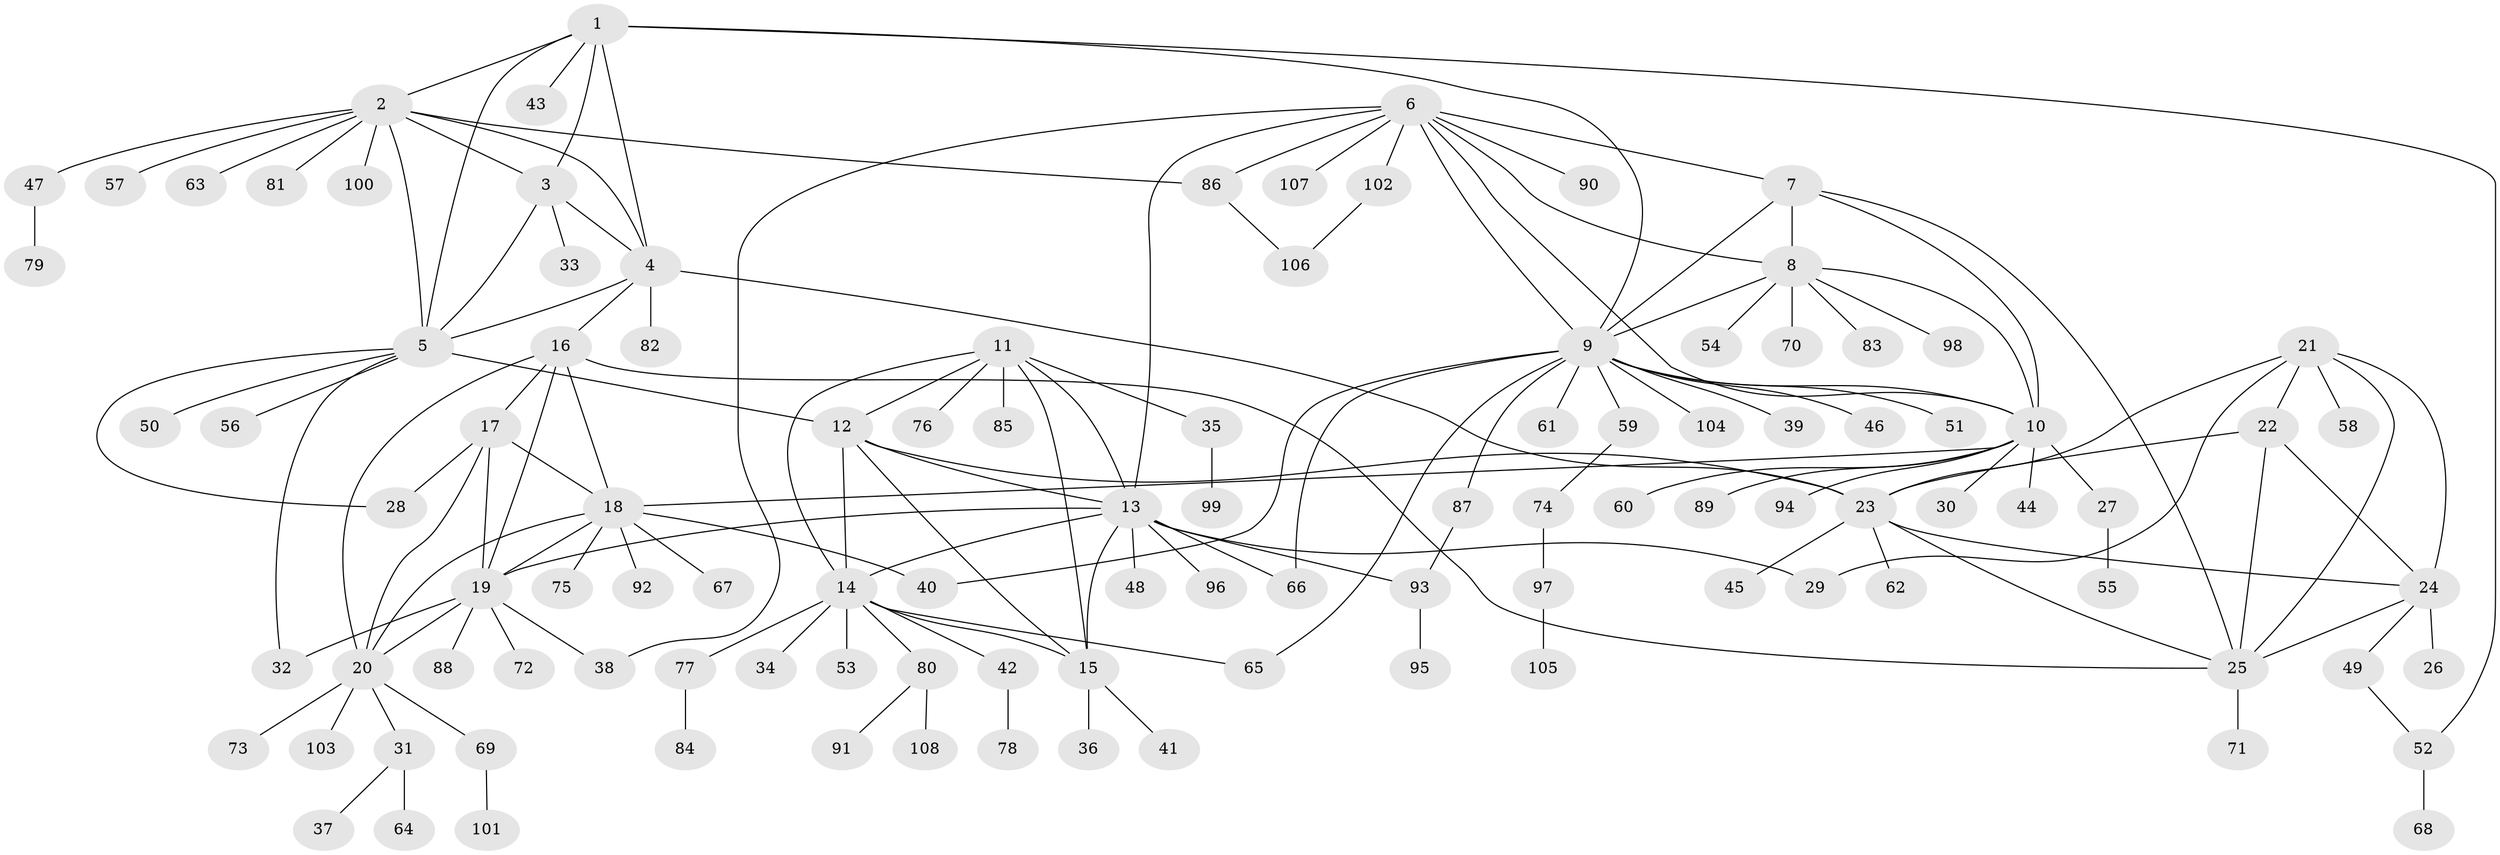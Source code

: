 // Generated by graph-tools (version 1.1) at 2025/54/03/09/25 04:54:36]
// undirected, 108 vertices, 154 edges
graph export_dot {
graph [start="1"]
  node [color=gray90,style=filled];
  1;
  2;
  3;
  4;
  5;
  6;
  7;
  8;
  9;
  10;
  11;
  12;
  13;
  14;
  15;
  16;
  17;
  18;
  19;
  20;
  21;
  22;
  23;
  24;
  25;
  26;
  27;
  28;
  29;
  30;
  31;
  32;
  33;
  34;
  35;
  36;
  37;
  38;
  39;
  40;
  41;
  42;
  43;
  44;
  45;
  46;
  47;
  48;
  49;
  50;
  51;
  52;
  53;
  54;
  55;
  56;
  57;
  58;
  59;
  60;
  61;
  62;
  63;
  64;
  65;
  66;
  67;
  68;
  69;
  70;
  71;
  72;
  73;
  74;
  75;
  76;
  77;
  78;
  79;
  80;
  81;
  82;
  83;
  84;
  85;
  86;
  87;
  88;
  89;
  90;
  91;
  92;
  93;
  94;
  95;
  96;
  97;
  98;
  99;
  100;
  101;
  102;
  103;
  104;
  105;
  106;
  107;
  108;
  1 -- 2;
  1 -- 3;
  1 -- 4;
  1 -- 5;
  1 -- 9;
  1 -- 43;
  1 -- 52;
  2 -- 3;
  2 -- 4;
  2 -- 5;
  2 -- 47;
  2 -- 57;
  2 -- 63;
  2 -- 81;
  2 -- 86;
  2 -- 100;
  3 -- 4;
  3 -- 5;
  3 -- 33;
  4 -- 5;
  4 -- 16;
  4 -- 23;
  4 -- 82;
  5 -- 12;
  5 -- 28;
  5 -- 32;
  5 -- 50;
  5 -- 56;
  6 -- 7;
  6 -- 8;
  6 -- 9;
  6 -- 10;
  6 -- 13;
  6 -- 38;
  6 -- 86;
  6 -- 90;
  6 -- 102;
  6 -- 107;
  7 -- 8;
  7 -- 9;
  7 -- 10;
  7 -- 25;
  8 -- 9;
  8 -- 10;
  8 -- 54;
  8 -- 70;
  8 -- 83;
  8 -- 98;
  9 -- 10;
  9 -- 39;
  9 -- 40;
  9 -- 46;
  9 -- 51;
  9 -- 59;
  9 -- 61;
  9 -- 65;
  9 -- 66;
  9 -- 87;
  9 -- 104;
  10 -- 18;
  10 -- 27;
  10 -- 30;
  10 -- 44;
  10 -- 60;
  10 -- 89;
  10 -- 94;
  11 -- 12;
  11 -- 13;
  11 -- 14;
  11 -- 15;
  11 -- 35;
  11 -- 76;
  11 -- 85;
  12 -- 13;
  12 -- 14;
  12 -- 15;
  12 -- 23;
  13 -- 14;
  13 -- 15;
  13 -- 19;
  13 -- 29;
  13 -- 48;
  13 -- 66;
  13 -- 93;
  13 -- 96;
  14 -- 15;
  14 -- 34;
  14 -- 42;
  14 -- 53;
  14 -- 65;
  14 -- 77;
  14 -- 80;
  15 -- 36;
  15 -- 41;
  16 -- 17;
  16 -- 18;
  16 -- 19;
  16 -- 20;
  16 -- 25;
  17 -- 18;
  17 -- 19;
  17 -- 20;
  17 -- 28;
  18 -- 19;
  18 -- 20;
  18 -- 40;
  18 -- 67;
  18 -- 75;
  18 -- 92;
  19 -- 20;
  19 -- 32;
  19 -- 38;
  19 -- 72;
  19 -- 88;
  20 -- 31;
  20 -- 69;
  20 -- 73;
  20 -- 103;
  21 -- 22;
  21 -- 23;
  21 -- 24;
  21 -- 25;
  21 -- 29;
  21 -- 58;
  22 -- 23;
  22 -- 24;
  22 -- 25;
  23 -- 24;
  23 -- 25;
  23 -- 45;
  23 -- 62;
  24 -- 25;
  24 -- 26;
  24 -- 49;
  25 -- 71;
  27 -- 55;
  31 -- 37;
  31 -- 64;
  35 -- 99;
  42 -- 78;
  47 -- 79;
  49 -- 52;
  52 -- 68;
  59 -- 74;
  69 -- 101;
  74 -- 97;
  77 -- 84;
  80 -- 91;
  80 -- 108;
  86 -- 106;
  87 -- 93;
  93 -- 95;
  97 -- 105;
  102 -- 106;
}
